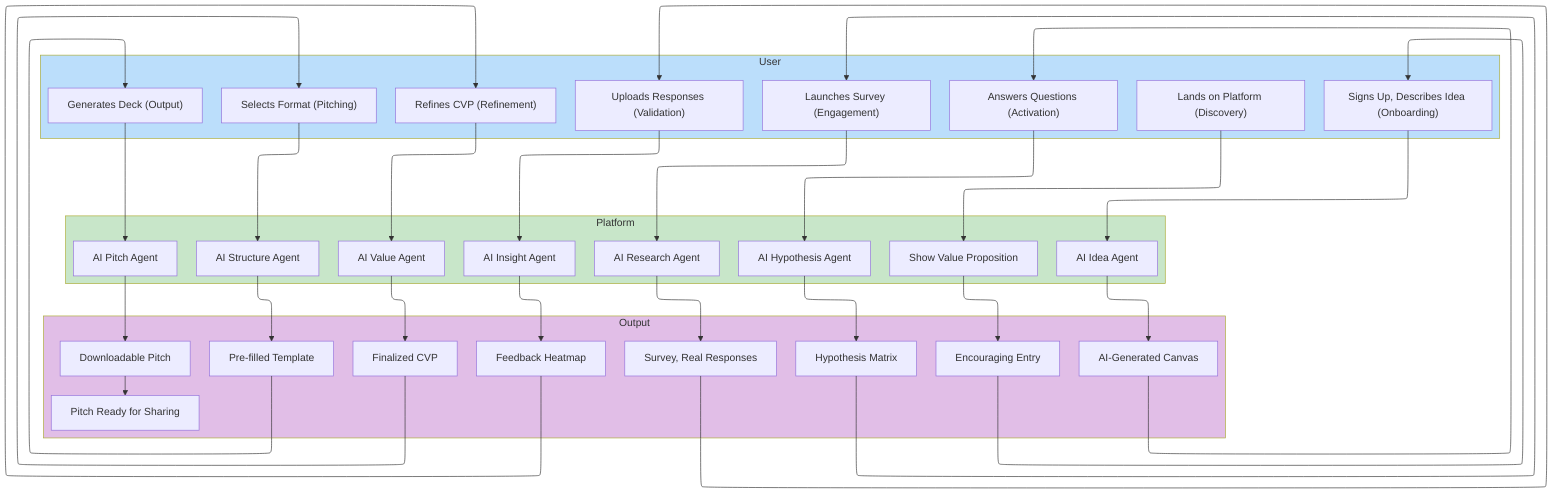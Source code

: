 ---
config:
  layout: elk
id: 5092956e-5c29-4eb9-bda9-e9f3d7d7eb8f
---
flowchart TD
 subgraph User["User"]
        U1["Lands on Platform (Discovery)"]
        U2["Signs Up, Describes Idea (Onboarding)"]
        U3["Answers Questions (Activation)"]
        U4["Launches Survey (Engagement)"]
        U5["Uploads Responses (Validation)"]
        U6["Refines CVP (Refinement)"]
        U7["Selects Format (Pitching)"]
        U8["Generates Deck (Output)"]
  end
 subgraph Platform["Platform"]
        P1["Show Value Proposition"]
        P2["AI Idea Agent"]
        P3["AI Hypothesis Agent"]
        P4["AI Research Agent"]
        P5["AI Insight Agent"]
        P6["AI Value Agent"]
        P7["AI Structure Agent"]
        P8["AI Pitch Agent"]
  end
 subgraph Output["Output"]
        O1["Encouraging Entry"]
        O2["AI-Generated Canvas"]
        O3["Hypothesis Matrix"]
        O4["Survey, Real Responses"]
        O5["Feedback Heatmap"]
        O6["Finalized CVP"]
        O7["Pre-filled Template"]
        O8["Downloadable Pitch"]
        O9["Pitch Ready for Sharing"]
  end
    U1 --> P1
    P1 --> O1
    O1 --> U2
    U2 --> P2
    P2 --> O2
    O2 --> U3
    U3 --> P3
    P3 --> O3
    O3 --> U4
    U4 --> P4
    P4 --> O4
    O4 --> U5
    U5 --> P5
    P5 --> O5
    O5 --> U6
    U6 --> P6
    P6 --> O6
    O6 --> U7
    U7 --> P7
    P7 --> O7
    O7 --> U8
    U8 --> P8
    P8 --> O8
    O8 --> O9
    style User fill:#BBDEFB
    style Platform fill:#C8E6C9
    style Output fill:#E1BEE7